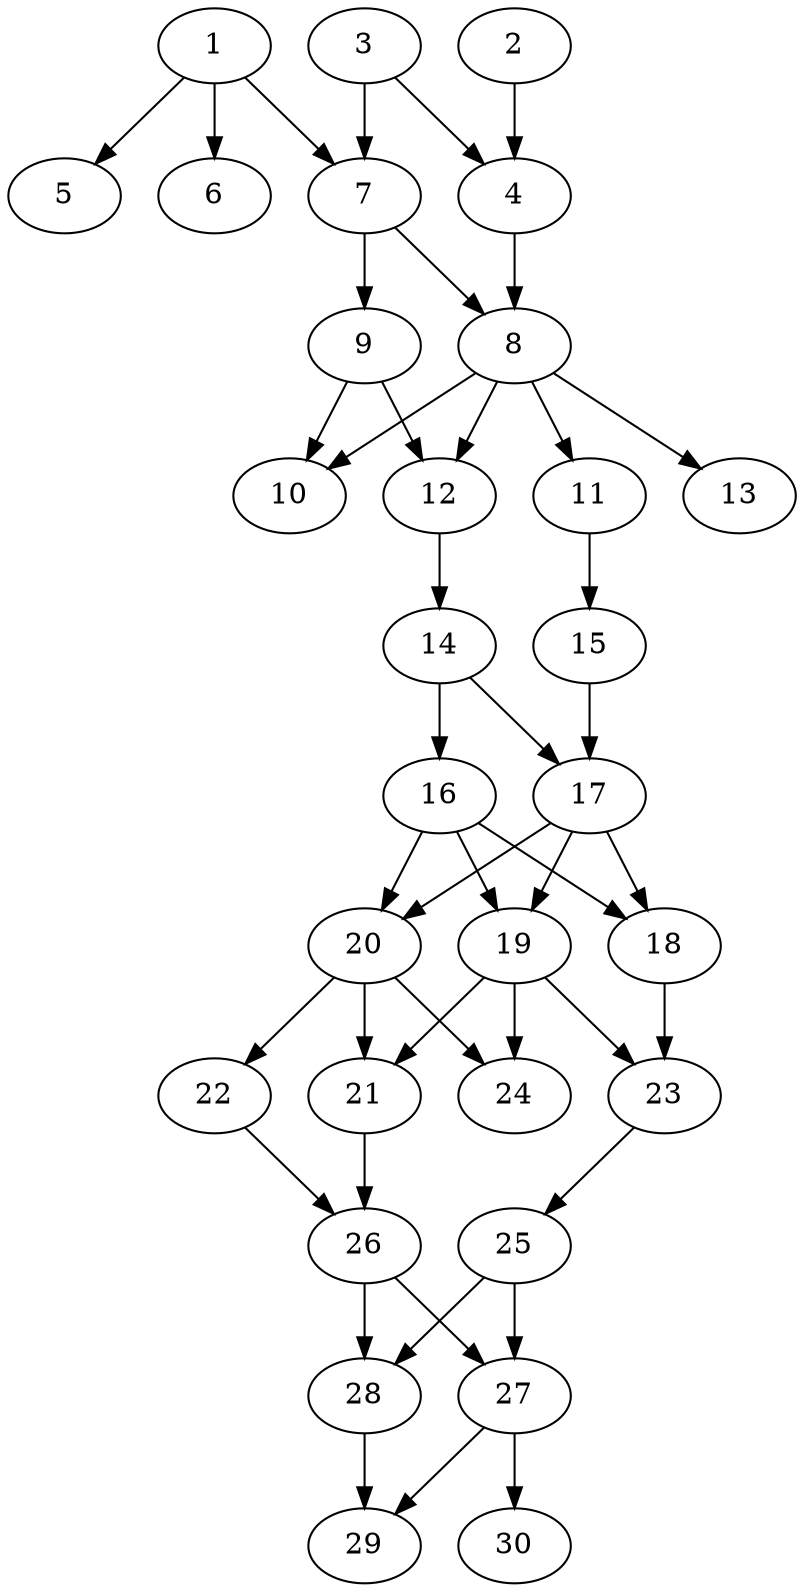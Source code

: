 // DAG automatically generated by daggen at Tue Aug  6 16:27:24 2019
// ./daggen --dot -n 30 --ccr 0.4 --fat 0.4 --regular 0.5 --density 0.7 --mindata 5242880 --maxdata 52428800 
digraph G {
  1 [size="84019200", alpha="0.03", expect_size="33607680"] 
  1 -> 5 [size ="33607680"]
  1 -> 6 [size ="33607680"]
  1 -> 7 [size ="33607680"]
  2 [size="27315200", alpha="0.17", expect_size="10926080"] 
  2 -> 4 [size ="10926080"]
  3 [size="128335360", alpha="0.08", expect_size="51334144"] 
  3 -> 4 [size ="51334144"]
  3 -> 7 [size ="51334144"]
  4 [size="70353920", alpha="0.16", expect_size="28141568"] 
  4 -> 8 [size ="28141568"]
  5 [size="87464960", alpha="0.07", expect_size="34985984"] 
  6 [size="129950720", alpha="0.04", expect_size="51980288"] 
  7 [size="84894720", alpha="0.18", expect_size="33957888"] 
  7 -> 8 [size ="33957888"]
  7 -> 9 [size ="33957888"]
  8 [size="80401920", alpha="0.18", expect_size="32160768"] 
  8 -> 10 [size ="32160768"]
  8 -> 11 [size ="32160768"]
  8 -> 12 [size ="32160768"]
  8 -> 13 [size ="32160768"]
  9 [size="108439040", alpha="0.14", expect_size="43375616"] 
  9 -> 10 [size ="43375616"]
  9 -> 12 [size ="43375616"]
  10 [size="106529280", alpha="0.01", expect_size="42611712"] 
  11 [size="13393920", alpha="0.12", expect_size="5357568"] 
  11 -> 15 [size ="5357568"]
  12 [size="28180480", alpha="0.19", expect_size="11272192"] 
  12 -> 14 [size ="11272192"]
  13 [size="13153280", alpha="0.15", expect_size="5261312"] 
  14 [size="58216960", alpha="0.13", expect_size="23286784"] 
  14 -> 16 [size ="23286784"]
  14 -> 17 [size ="23286784"]
  15 [size="33722880", alpha="0.08", expect_size="13489152"] 
  15 -> 17 [size ="13489152"]
  16 [size="74250240", alpha="0.18", expect_size="29700096"] 
  16 -> 18 [size ="29700096"]
  16 -> 19 [size ="29700096"]
  16 -> 20 [size ="29700096"]
  17 [size="98288640", alpha="0.12", expect_size="39315456"] 
  17 -> 18 [size ="39315456"]
  17 -> 19 [size ="39315456"]
  17 -> 20 [size ="39315456"]
  18 [size="85534720", alpha="0.12", expect_size="34213888"] 
  18 -> 23 [size ="34213888"]
  19 [size="71162880", alpha="0.00", expect_size="28465152"] 
  19 -> 21 [size ="28465152"]
  19 -> 23 [size ="28465152"]
  19 -> 24 [size ="28465152"]
  20 [size="36505600", alpha="0.16", expect_size="14602240"] 
  20 -> 21 [size ="14602240"]
  20 -> 22 [size ="14602240"]
  20 -> 24 [size ="14602240"]
  21 [size="41310720", alpha="0.03", expect_size="16524288"] 
  21 -> 26 [size ="16524288"]
  22 [size="109921280", alpha="0.12", expect_size="43968512"] 
  22 -> 26 [size ="43968512"]
  23 [size="101224960", alpha="0.02", expect_size="40489984"] 
  23 -> 25 [size ="40489984"]
  24 [size="73656320", alpha="0.00", expect_size="29462528"] 
  25 [size="34129920", alpha="0.12", expect_size="13651968"] 
  25 -> 27 [size ="13651968"]
  25 -> 28 [size ="13651968"]
  26 [size="78548480", alpha="0.03", expect_size="31419392"] 
  26 -> 27 [size ="31419392"]
  26 -> 28 [size ="31419392"]
  27 [size="69514240", alpha="0.07", expect_size="27805696"] 
  27 -> 29 [size ="27805696"]
  27 -> 30 [size ="27805696"]
  28 [size="20643840", alpha="0.02", expect_size="8257536"] 
  28 -> 29 [size ="8257536"]
  29 [size="89185280", alpha="0.13", expect_size="35674112"] 
  30 [size="91509760", alpha="0.19", expect_size="36603904"] 
}
